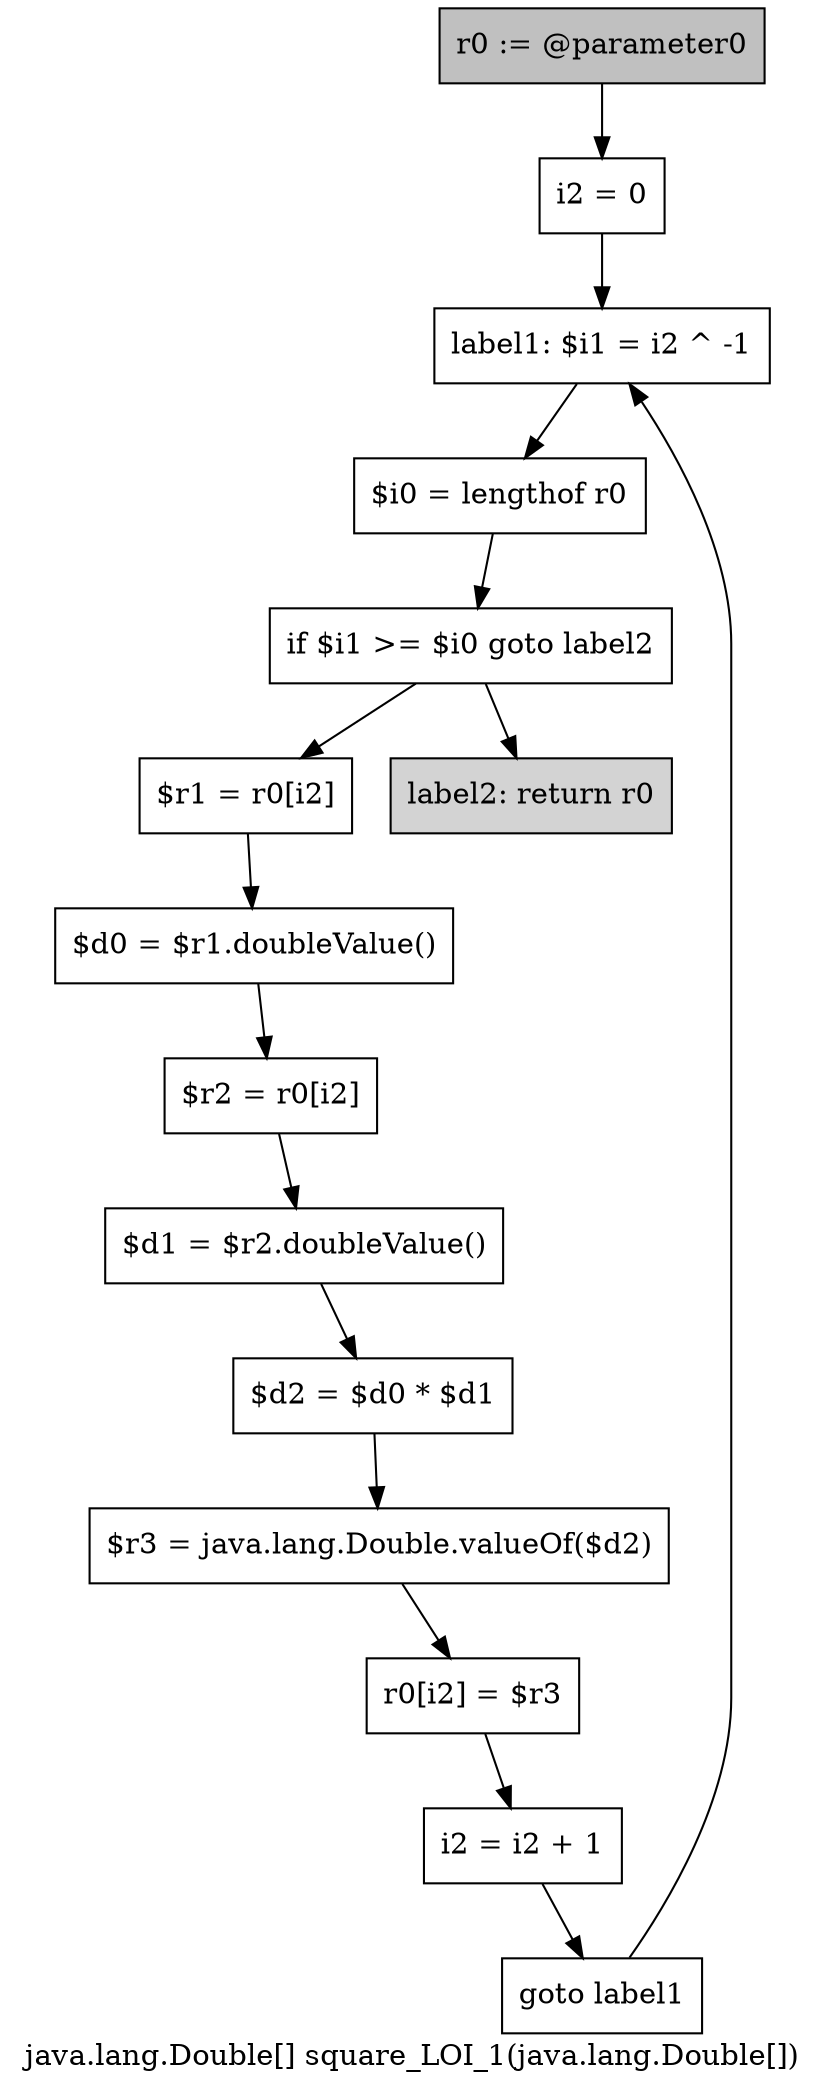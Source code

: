 digraph "java.lang.Double[] square_LOI_1(java.lang.Double[])" {
    label="java.lang.Double[] square_LOI_1(java.lang.Double[])";
    node [shape=box];
    "0" [style=filled,fillcolor=gray,label="r0 := @parameter0",];
    "1" [label="i2 = 0",];
    "0"->"1";
    "2" [label="label1: $i1 = i2 ^ -1",];
    "1"->"2";
    "3" [label="$i0 = lengthof r0",];
    "2"->"3";
    "4" [label="if $i1 >= $i0 goto label2",];
    "3"->"4";
    "5" [label="$r1 = r0[i2]",];
    "4"->"5";
    "14" [style=filled,fillcolor=lightgray,label="label2: return r0",];
    "4"->"14";
    "6" [label="$d0 = $r1.doubleValue()",];
    "5"->"6";
    "7" [label="$r2 = r0[i2]",];
    "6"->"7";
    "8" [label="$d1 = $r2.doubleValue()",];
    "7"->"8";
    "9" [label="$d2 = $d0 * $d1",];
    "8"->"9";
    "10" [label="$r3 = java.lang.Double.valueOf($d2)",];
    "9"->"10";
    "11" [label="r0[i2] = $r3",];
    "10"->"11";
    "12" [label="i2 = i2 + 1",];
    "11"->"12";
    "13" [label="goto label1",];
    "12"->"13";
    "13"->"2";
}
